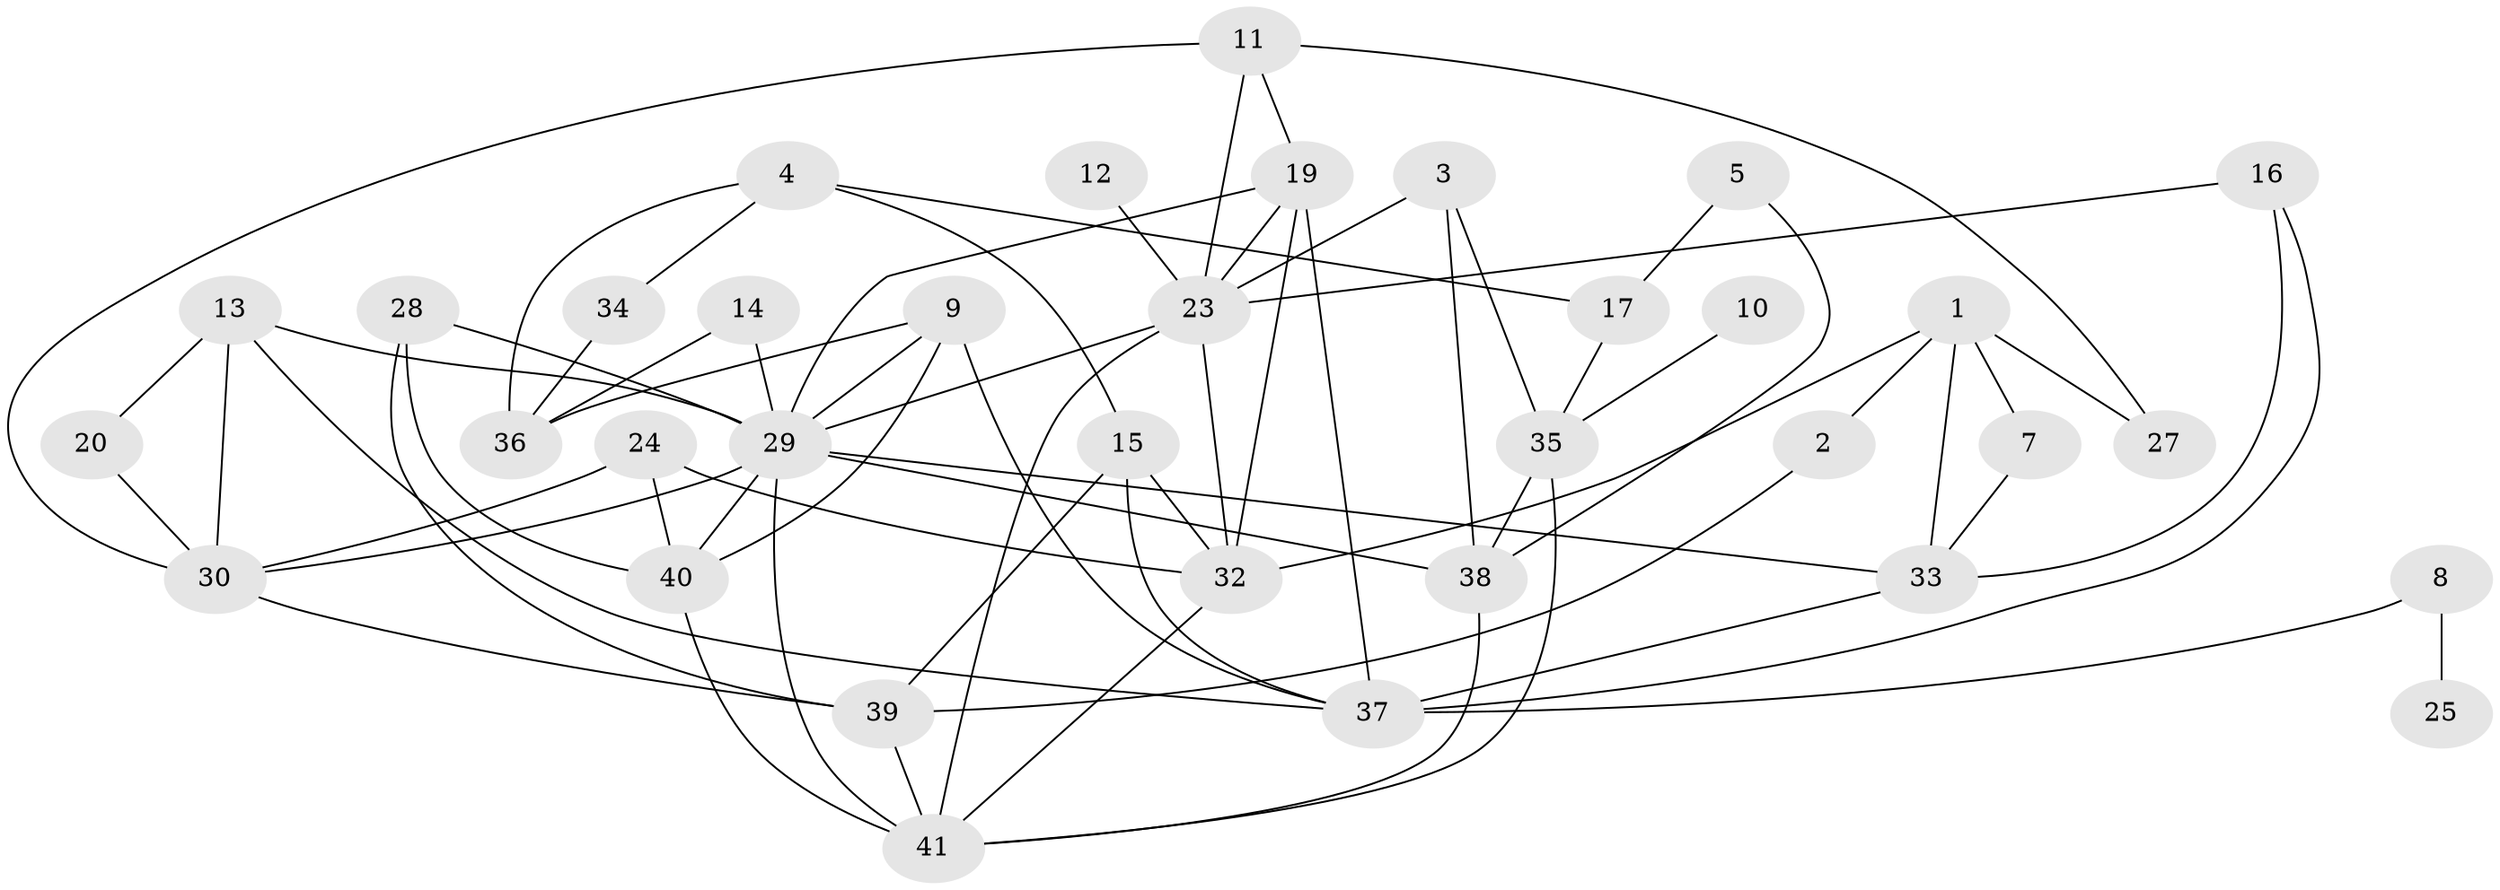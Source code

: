 // original degree distribution, {5: 0.06097560975609756, 4: 0.1951219512195122, 3: 0.35365853658536583, 2: 0.18292682926829268, 7: 0.012195121951219513, 1: 0.10975609756097561, 0: 0.06097560975609756, 6: 0.012195121951219513, 8: 0.012195121951219513}
// Generated by graph-tools (version 1.1) at 2025/49/03/09/25 03:49:10]
// undirected, 35 vertices, 69 edges
graph export_dot {
graph [start="1"]
  node [color=gray90,style=filled];
  1;
  2;
  3;
  4;
  5;
  7;
  8;
  9;
  10;
  11;
  12;
  13;
  14;
  15;
  16;
  17;
  19;
  20;
  23;
  24;
  25;
  27;
  28;
  29;
  30;
  32;
  33;
  34;
  35;
  36;
  37;
  38;
  39;
  40;
  41;
  1 -- 2 [weight=2.0];
  1 -- 7 [weight=1.0];
  1 -- 27 [weight=1.0];
  1 -- 32 [weight=1.0];
  1 -- 33 [weight=1.0];
  2 -- 39 [weight=1.0];
  3 -- 23 [weight=1.0];
  3 -- 35 [weight=1.0];
  3 -- 38 [weight=1.0];
  4 -- 15 [weight=1.0];
  4 -- 17 [weight=1.0];
  4 -- 34 [weight=1.0];
  4 -- 36 [weight=1.0];
  5 -- 17 [weight=1.0];
  5 -- 38 [weight=1.0];
  7 -- 33 [weight=1.0];
  8 -- 25 [weight=1.0];
  8 -- 37 [weight=1.0];
  9 -- 29 [weight=1.0];
  9 -- 36 [weight=1.0];
  9 -- 37 [weight=1.0];
  9 -- 40 [weight=1.0];
  10 -- 35 [weight=1.0];
  11 -- 19 [weight=1.0];
  11 -- 23 [weight=1.0];
  11 -- 27 [weight=1.0];
  11 -- 30 [weight=1.0];
  12 -- 23 [weight=1.0];
  13 -- 20 [weight=1.0];
  13 -- 29 [weight=1.0];
  13 -- 30 [weight=1.0];
  13 -- 37 [weight=1.0];
  14 -- 29 [weight=1.0];
  14 -- 36 [weight=1.0];
  15 -- 32 [weight=1.0];
  15 -- 37 [weight=1.0];
  15 -- 39 [weight=2.0];
  16 -- 23 [weight=1.0];
  16 -- 33 [weight=1.0];
  16 -- 37 [weight=1.0];
  17 -- 35 [weight=1.0];
  19 -- 23 [weight=1.0];
  19 -- 29 [weight=2.0];
  19 -- 32 [weight=1.0];
  19 -- 37 [weight=1.0];
  20 -- 30 [weight=1.0];
  23 -- 29 [weight=1.0];
  23 -- 32 [weight=1.0];
  23 -- 41 [weight=1.0];
  24 -- 30 [weight=1.0];
  24 -- 32 [weight=1.0];
  24 -- 40 [weight=1.0];
  28 -- 29 [weight=1.0];
  28 -- 39 [weight=1.0];
  28 -- 40 [weight=1.0];
  29 -- 30 [weight=1.0];
  29 -- 33 [weight=1.0];
  29 -- 38 [weight=1.0];
  29 -- 40 [weight=2.0];
  29 -- 41 [weight=2.0];
  30 -- 39 [weight=1.0];
  32 -- 41 [weight=1.0];
  33 -- 37 [weight=1.0];
  34 -- 36 [weight=1.0];
  35 -- 38 [weight=1.0];
  35 -- 41 [weight=1.0];
  38 -- 41 [weight=1.0];
  39 -- 41 [weight=1.0];
  40 -- 41 [weight=1.0];
}
